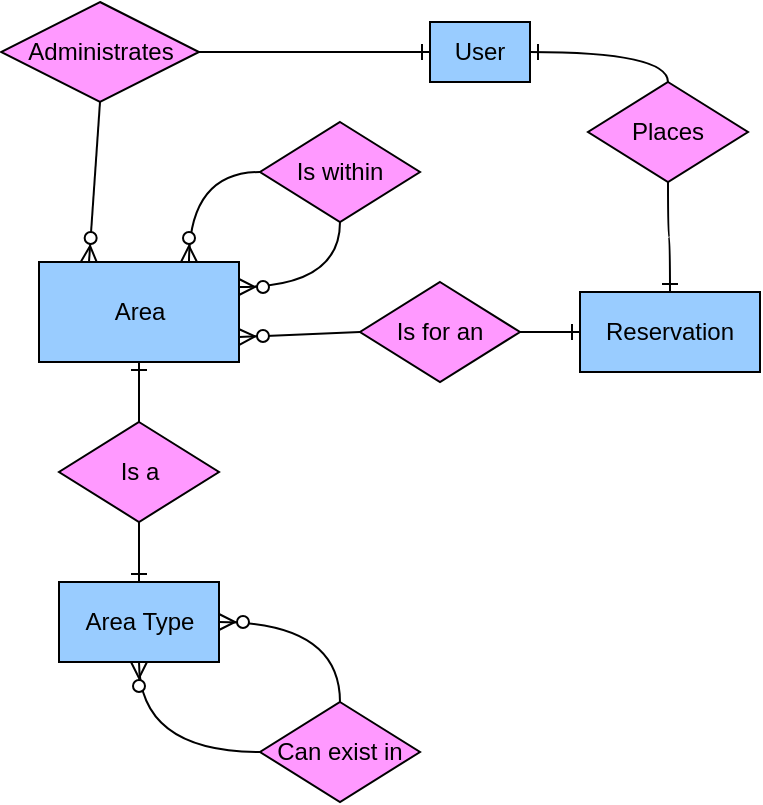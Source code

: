 <mxfile>
    <diagram id="XyXfvU9HUduv9AaXpqOn" name="Page-1">
        <mxGraphModel dx="649" dy="754" grid="1" gridSize="10" guides="1" tooltips="1" connect="1" arrows="1" fold="1" page="1" pageScale="1" pageWidth="1169" pageHeight="827" math="0" shadow="0">
            <root>
                <mxCell id="0"/>
                <mxCell id="1" parent="0"/>
                <mxCell id="2" value="User" style="rounded=0;whiteSpace=wrap;html=1;fillColor=#99CCFF;" vertex="1" parent="1">
                    <mxGeometry x="255" y="40" width="50" height="30" as="geometry"/>
                </mxCell>
                <mxCell id="3" value="Area" style="rounded=0;whiteSpace=wrap;html=1;direction=east;fillColor=#99CCFF;" vertex="1" parent="1">
                    <mxGeometry x="59.5" y="160" width="100" height="50" as="geometry"/>
                </mxCell>
                <mxCell id="4" value="Reservation" style="rounded=0;whiteSpace=wrap;html=1;fillColor=#99CCFF;" vertex="1" parent="1">
                    <mxGeometry x="330" y="175" width="90" height="40" as="geometry"/>
                </mxCell>
                <mxCell id="5" value="Area Type" style="rounded=0;whiteSpace=wrap;html=1;fillColor=#99CCFF;" vertex="1" parent="1">
                    <mxGeometry x="69.5" y="320" width="80" height="40" as="geometry"/>
                </mxCell>
                <mxCell id="6" value="Administrates" style="rhombus;whiteSpace=wrap;html=1;fillColor=#FF99FF;" vertex="1" parent="1">
                    <mxGeometry x="40.5" y="30" width="99" height="50" as="geometry"/>
                </mxCell>
                <mxCell id="7" value="Places" style="rhombus;whiteSpace=wrap;html=1;fillColor=#FF99FF;" vertex="1" parent="1">
                    <mxGeometry x="334" y="70" width="80" height="50" as="geometry"/>
                </mxCell>
                <mxCell id="8" value="Is within" style="rhombus;whiteSpace=wrap;html=1;fillColor=#FF99FF;" vertex="1" parent="1">
                    <mxGeometry x="170" y="90" width="80" height="50" as="geometry"/>
                </mxCell>
                <mxCell id="9" value="Is a" style="rhombus;whiteSpace=wrap;html=1;fillColor=#FF99FF;" vertex="1" parent="1">
                    <mxGeometry x="69.5" y="240" width="80" height="50" as="geometry"/>
                </mxCell>
                <mxCell id="10" value="&lt;div&gt;Can exist&amp;nbsp;&lt;span style=&quot;color: rgba(0, 0, 0, 0); font-family: monospace; font-size: 0px; text-align: start; text-wrap: nowrap; background-color: transparent;&quot;&gt;%3CmxGraphModel%3E%3Croot%3E%3CmxCell%20id%3D%220%22%2F%3E%3CmxCell%20id%3D%221%22%20parent%3D%220%22%2F%3E%3CmxCell%20id%3D%222%22%20value%3D%22Places%22%20style%3D%22rhombus%3BwhiteSpace%3Dwrap%3Bhtml%3D1%3B%22%20vertex%3D%221%22%20parent%3D%221%22%3E%3CmxGeometry%20x%3D%2270%22%20y%3D%22230%22%20width%3D%2280%22%20height%3D%2250%22%20as%3D%22geometry%22%2F%3E%3C%2FmxCell%3E%3C%2Froot%3E%3C%2FmxGraphModel%3E&lt;/span&gt;&lt;span style=&quot;background-color: transparent; color: light-dark(rgb(0, 0, 0), rgb(255, 255, 255));&quot;&gt;in&lt;/span&gt;&lt;/div&gt;" style="rhombus;whiteSpace=wrap;html=1;fillColor=#FF99FF;" vertex="1" parent="1">
                    <mxGeometry x="170" y="380" width="80" height="50" as="geometry"/>
                </mxCell>
                <mxCell id="11" value="Is for an" style="rhombus;whiteSpace=wrap;html=1;fillColor=#FF99FF;" vertex="1" parent="1">
                    <mxGeometry x="220" y="170" width="80" height="50" as="geometry"/>
                </mxCell>
                <mxCell id="12" value="" style="fontSize=12;html=1;endArrow=ERzeroToMany;endFill=1;rounded=0;entryX=0.25;entryY=0;entryDx=0;entryDy=0;exitX=0.5;exitY=1;exitDx=0;exitDy=0;" edge="1" parent="1" source="6" target="3">
                    <mxGeometry width="100" height="100" relative="1" as="geometry">
                        <mxPoint x="360" y="320" as="sourcePoint"/>
                        <mxPoint x="460" y="220" as="targetPoint"/>
                    </mxGeometry>
                </mxCell>
                <mxCell id="13" value="" style="edgeStyle=entityRelationEdgeStyle;fontSize=12;html=1;endArrow=ERone;endFill=1;rounded=0;exitX=1;exitY=0.5;exitDx=0;exitDy=0;entryX=0;entryY=0.5;entryDx=0;entryDy=0;" edge="1" parent="1" source="6" target="2">
                    <mxGeometry width="100" height="100" relative="1" as="geometry">
                        <mxPoint x="360" y="320" as="sourcePoint"/>
                        <mxPoint x="460" y="220" as="targetPoint"/>
                    </mxGeometry>
                </mxCell>
                <mxCell id="14" value="" style="edgeStyle=orthogonalEdgeStyle;fontSize=12;html=1;endArrow=ERzeroToMany;endFill=1;rounded=0;entryX=0.75;entryY=0;entryDx=0;entryDy=0;exitX=0;exitY=0.5;exitDx=0;exitDy=0;curved=1;" edge="1" parent="1" source="8" target="3">
                    <mxGeometry width="100" height="100" relative="1" as="geometry">
                        <mxPoint x="180" y="200" as="sourcePoint"/>
                        <mxPoint x="180" y="260" as="targetPoint"/>
                    </mxGeometry>
                </mxCell>
                <mxCell id="15" value="" style="edgeStyle=orthogonalEdgeStyle;fontSize=12;html=1;endArrow=ERzeroToMany;endFill=1;rounded=0;exitX=0.5;exitY=1;exitDx=0;exitDy=0;entryX=1;entryY=0.25;entryDx=0;entryDy=0;curved=1;" edge="1" parent="1" source="8" target="3">
                    <mxGeometry width="100" height="100" relative="1" as="geometry">
                        <mxPoint x="305" y="240" as="sourcePoint"/>
                        <mxPoint x="235" y="250" as="targetPoint"/>
                    </mxGeometry>
                </mxCell>
                <mxCell id="16" value="" style="edgeStyle=orthogonalEdgeStyle;fontSize=12;html=1;endArrow=ERone;endFill=1;rounded=0;exitX=0.5;exitY=0;exitDx=0;exitDy=0;entryX=0.5;entryY=1;entryDx=0;entryDy=0;curved=1;" edge="1" parent="1" source="9" target="3">
                    <mxGeometry width="100" height="100" relative="1" as="geometry">
                        <mxPoint x="170" y="95" as="sourcePoint"/>
                        <mxPoint x="250" y="85" as="targetPoint"/>
                    </mxGeometry>
                </mxCell>
                <mxCell id="17" value="" style="edgeStyle=orthogonalEdgeStyle;fontSize=12;html=1;endArrow=ERone;endFill=1;rounded=0;entryX=0.5;entryY=0;entryDx=0;entryDy=0;curved=1;exitX=0.5;exitY=1;exitDx=0;exitDy=0;" edge="1" parent="1" source="9" target="5">
                    <mxGeometry width="100" height="100" relative="1" as="geometry">
                        <mxPoint x="110" y="300" as="sourcePoint"/>
                        <mxPoint x="120" y="210" as="targetPoint"/>
                    </mxGeometry>
                </mxCell>
                <mxCell id="18" value="" style="edgeStyle=orthogonalEdgeStyle;fontSize=12;html=1;endArrow=ERzeroToMany;endFill=1;rounded=0;entryX=0.5;entryY=1;entryDx=0;entryDy=0;exitX=0;exitY=0.5;exitDx=0;exitDy=0;curved=1;" edge="1" parent="1" source="10" target="5">
                    <mxGeometry width="100" height="100" relative="1" as="geometry">
                        <mxPoint x="144" y="409.95" as="sourcePoint"/>
                        <mxPoint x="76" y="376.6" as="targetPoint"/>
                    </mxGeometry>
                </mxCell>
                <mxCell id="19" value="" style="edgeStyle=orthogonalEdgeStyle;fontSize=12;html=1;endArrow=ERzeroToMany;endFill=1;rounded=0;entryX=1;entryY=0.5;entryDx=0;entryDy=0;exitX=0.5;exitY=0;exitDx=0;exitDy=0;curved=1;" edge="1" parent="1" source="10" target="5">
                    <mxGeometry width="100" height="100" relative="1" as="geometry">
                        <mxPoint x="242" y="260" as="sourcePoint"/>
                        <mxPoint x="230" y="320" as="targetPoint"/>
                    </mxGeometry>
                </mxCell>
                <mxCell id="20" value="" style="edgeStyle=orthogonalEdgeStyle;fontSize=12;html=1;endArrow=ERone;endFill=1;rounded=0;exitX=1;exitY=0.5;exitDx=0;exitDy=0;curved=1;entryX=0;entryY=0.5;entryDx=0;entryDy=0;" edge="1" parent="1" source="11" target="4">
                    <mxGeometry width="100" height="100" relative="1" as="geometry">
                        <mxPoint x="220" y="289.5" as="sourcePoint"/>
                        <mxPoint x="260" y="259.5" as="targetPoint"/>
                    </mxGeometry>
                </mxCell>
                <mxCell id="21" value="" style="fontSize=12;html=1;endArrow=ERzeroToMany;endFill=1;rounded=0;entryX=1;entryY=0.75;entryDx=0;entryDy=0;exitX=0;exitY=0.5;exitDx=0;exitDy=0;" edge="1" parent="1" source="11" target="3">
                    <mxGeometry width="100" height="100" relative="1" as="geometry">
                        <mxPoint x="240" y="250" as="sourcePoint"/>
                        <mxPoint x="175" y="274" as="targetPoint"/>
                    </mxGeometry>
                </mxCell>
                <mxCell id="22" value="" style="fontSize=12;html=1;endArrow=ERone;endFill=1;rounded=0;entryX=1;entryY=0.5;entryDx=0;entryDy=0;exitX=0.5;exitY=0;exitDx=0;exitDy=0;edgeStyle=orthogonalEdgeStyle;curved=1;" edge="1" parent="1" source="7" target="2">
                    <mxGeometry width="100" height="100" relative="1" as="geometry">
                        <mxPoint x="469" y="62.5" as="sourcePoint"/>
                        <mxPoint x="359" y="35" as="targetPoint"/>
                    </mxGeometry>
                </mxCell>
                <mxCell id="23" value="" style="fontSize=12;html=1;endArrow=ERone;endFill=1;rounded=0;exitX=0.5;exitY=1;exitDx=0;exitDy=0;entryX=0.5;entryY=0;entryDx=0;entryDy=0;edgeStyle=orthogonalEdgeStyle;elbow=vertical;curved=1;" edge="1" parent="1" source="7" target="4">
                    <mxGeometry width="100" height="100" relative="1" as="geometry">
                        <mxPoint x="340" y="220" as="sourcePoint"/>
                        <mxPoint x="420" y="220" as="targetPoint"/>
                    </mxGeometry>
                </mxCell>
            </root>
        </mxGraphModel>
    </diagram>
</mxfile>